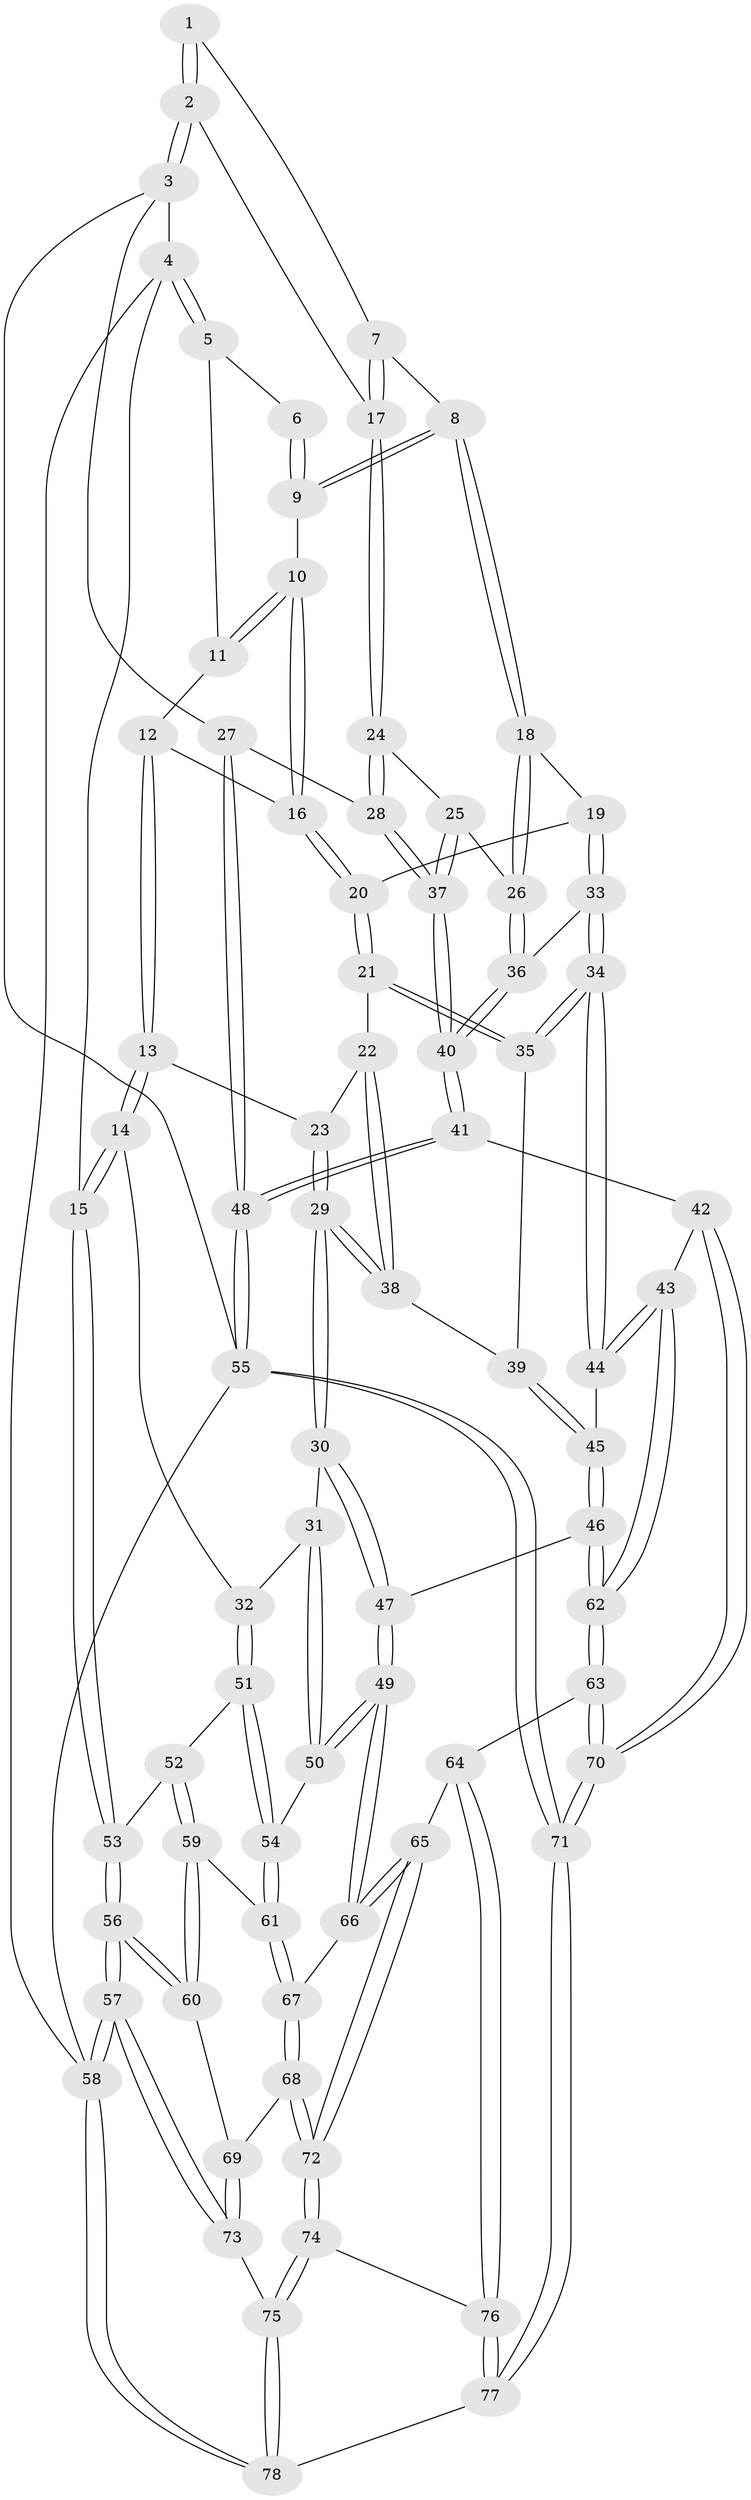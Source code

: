 // coarse degree distribution, {3: 0.5128205128205128, 4: 0.28205128205128205, 2: 0.1282051282051282, 6: 0.02564102564102564, 5: 0.05128205128205128}
// Generated by graph-tools (version 1.1) at 2025/54/03/04/25 22:54:47]
// undirected, 78 vertices, 192 edges
graph export_dot {
  node [color=gray90,style=filled];
  1 [pos="+0.7895563968474978+0"];
  2 [pos="+1+0"];
  3 [pos="+1+0"];
  4 [pos="+0+0"];
  5 [pos="+0.33039338304945853+0"];
  6 [pos="+0.5751369478052482+0"];
  7 [pos="+0.740807483248022+0.04778341649500043"];
  8 [pos="+0.6711433885739769+0.10535275738243109"];
  9 [pos="+0.5738448655360656+0.03671709776582523"];
  10 [pos="+0.5409899731878163+0.07172445472312472"];
  11 [pos="+0.3987848739532432+0"];
  12 [pos="+0.40657888291733035+0.04969648605961968"];
  13 [pos="+0.37872317848760206+0.13803238022240163"];
  14 [pos="+0.2263506268205622+0.14880675309000838"];
  15 [pos="+0+0"];
  16 [pos="+0.5232676491545752+0.1004553439046928"];
  17 [pos="+0.8234185385698612+0.12386329387172586"];
  18 [pos="+0.6700042270625505+0.11945898798703977"];
  19 [pos="+0.6150217831515087+0.18361739206977057"];
  20 [pos="+0.5154278341592732+0.15571538978158486"];
  21 [pos="+0.4796357977337204+0.1871371701643643"];
  22 [pos="+0.46974540464884756+0.18763797950994351"];
  23 [pos="+0.38837218979366106+0.14655823090928696"];
  24 [pos="+0.8333683305727871+0.15274949737048113"];
  25 [pos="+0.7895024775997111+0.19363417090913324"];
  26 [pos="+0.7561670609385949+0.20813085160201178"];
  27 [pos="+1+0"];
  28 [pos="+0.9200901220153849+0.17598243746623776"];
  29 [pos="+0.34431542605767906+0.3234443886837109"];
  30 [pos="+0.3441852972916518+0.32350160757634555"];
  31 [pos="+0.33593226330251114+0.3239801712371504"];
  32 [pos="+0.3286352075028113+0.3236959682041196"];
  33 [pos="+0.6401549858656947+0.2899363908481847"];
  34 [pos="+0.5963946501451517+0.3462106352847659"];
  35 [pos="+0.5462132433583021+0.31976564726923806"];
  36 [pos="+0.7231978981066076+0.26778533515248615"];
  37 [pos="+0.907305058593119+0.38369432738102904"];
  38 [pos="+0.37969164622377627+0.31522250193613904"];
  39 [pos="+0.4464446869280557+0.3343859958413004"];
  40 [pos="+0.9145000587482582+0.45747671183616195"];
  41 [pos="+0.9199358376537018+0.47154268365957075"];
  42 [pos="+0.8956761542801349+0.4810616057426912"];
  43 [pos="+0.6558643197169529+0.4855026213065978"];
  44 [pos="+0.6118230640482952+0.450451819768447"];
  45 [pos="+0.46493044593722915+0.49672244378182245"];
  46 [pos="+0.4531332283973218+0.5036335545861489"];
  47 [pos="+0.45077496818897417+0.5047746842726215"];
  48 [pos="+1+0.5357745844212944"];
  49 [pos="+0.40572992722724194+0.5496414229999244"];
  50 [pos="+0.369035022385783+0.5378730996179649"];
  51 [pos="+0.29481550245917615+0.3516551545909066"];
  52 [pos="+0.14213044577696698+0.41375490175068325"];
  53 [pos="+0+0.17711863394438637"];
  54 [pos="+0.33513543440318283+0.530560038230568"];
  55 [pos="+1+1"];
  56 [pos="+0+0.6576331634093764"];
  57 [pos="+0+1"];
  58 [pos="+0+1"];
  59 [pos="+0.17816971845735333+0.5415370898378448"];
  60 [pos="+0.13782735933251966+0.5989390688429307"];
  61 [pos="+0.18518741823995027+0.5427034852257305"];
  62 [pos="+0.6170881220647341+0.6762459591149762"];
  63 [pos="+0.6112092308787948+0.7222036261094179"];
  64 [pos="+0.5832726591403496+0.7291776608448255"];
  65 [pos="+0.4604071029176115+0.7165718247570296"];
  66 [pos="+0.41254132875063815+0.6015434341900415"];
  67 [pos="+0.28960167181158886+0.6605829494807431"];
  68 [pos="+0.28057042029373075+0.7492648790088072"];
  69 [pos="+0.16100242673539708+0.7062712787694998"];
  70 [pos="+0.7211427956199192+0.7778577336277624"];
  71 [pos="+1+1"];
  72 [pos="+0.3517253777203591+0.8230668735042906"];
  73 [pos="+0.09786598065163099+0.8111137466196795"];
  74 [pos="+0.33836670912614614+0.8906336199097963"];
  75 [pos="+0.31347255471159874+0.9275804789907126"];
  76 [pos="+0.5323606640250494+0.9209684005728415"];
  77 [pos="+0.7332921978491213+1"];
  78 [pos="+0.2639167316736287+1"];
  1 -- 2;
  1 -- 2;
  1 -- 7;
  2 -- 3;
  2 -- 3;
  2 -- 17;
  3 -- 4;
  3 -- 27;
  3 -- 55;
  4 -- 5;
  4 -- 5;
  4 -- 15;
  4 -- 58;
  5 -- 6;
  5 -- 11;
  6 -- 9;
  6 -- 9;
  7 -- 8;
  7 -- 17;
  7 -- 17;
  8 -- 9;
  8 -- 9;
  8 -- 18;
  8 -- 18;
  9 -- 10;
  10 -- 11;
  10 -- 11;
  10 -- 16;
  10 -- 16;
  11 -- 12;
  12 -- 13;
  12 -- 13;
  12 -- 16;
  13 -- 14;
  13 -- 14;
  13 -- 23;
  14 -- 15;
  14 -- 15;
  14 -- 32;
  15 -- 53;
  15 -- 53;
  16 -- 20;
  16 -- 20;
  17 -- 24;
  17 -- 24;
  18 -- 19;
  18 -- 26;
  18 -- 26;
  19 -- 20;
  19 -- 33;
  19 -- 33;
  20 -- 21;
  20 -- 21;
  21 -- 22;
  21 -- 35;
  21 -- 35;
  22 -- 23;
  22 -- 38;
  22 -- 38;
  23 -- 29;
  23 -- 29;
  24 -- 25;
  24 -- 28;
  24 -- 28;
  25 -- 26;
  25 -- 37;
  25 -- 37;
  26 -- 36;
  26 -- 36;
  27 -- 28;
  27 -- 48;
  27 -- 48;
  28 -- 37;
  28 -- 37;
  29 -- 30;
  29 -- 30;
  29 -- 38;
  29 -- 38;
  30 -- 31;
  30 -- 47;
  30 -- 47;
  31 -- 32;
  31 -- 50;
  31 -- 50;
  32 -- 51;
  32 -- 51;
  33 -- 34;
  33 -- 34;
  33 -- 36;
  34 -- 35;
  34 -- 35;
  34 -- 44;
  34 -- 44;
  35 -- 39;
  36 -- 40;
  36 -- 40;
  37 -- 40;
  37 -- 40;
  38 -- 39;
  39 -- 45;
  39 -- 45;
  40 -- 41;
  40 -- 41;
  41 -- 42;
  41 -- 48;
  41 -- 48;
  42 -- 43;
  42 -- 70;
  42 -- 70;
  43 -- 44;
  43 -- 44;
  43 -- 62;
  43 -- 62;
  44 -- 45;
  45 -- 46;
  45 -- 46;
  46 -- 47;
  46 -- 62;
  46 -- 62;
  47 -- 49;
  47 -- 49;
  48 -- 55;
  48 -- 55;
  49 -- 50;
  49 -- 50;
  49 -- 66;
  49 -- 66;
  50 -- 54;
  51 -- 52;
  51 -- 54;
  51 -- 54;
  52 -- 53;
  52 -- 59;
  52 -- 59;
  53 -- 56;
  53 -- 56;
  54 -- 61;
  54 -- 61;
  55 -- 71;
  55 -- 71;
  55 -- 58;
  56 -- 57;
  56 -- 57;
  56 -- 60;
  56 -- 60;
  57 -- 58;
  57 -- 58;
  57 -- 73;
  57 -- 73;
  58 -- 78;
  58 -- 78;
  59 -- 60;
  59 -- 60;
  59 -- 61;
  60 -- 69;
  61 -- 67;
  61 -- 67;
  62 -- 63;
  62 -- 63;
  63 -- 64;
  63 -- 70;
  63 -- 70;
  64 -- 65;
  64 -- 76;
  64 -- 76;
  65 -- 66;
  65 -- 66;
  65 -- 72;
  65 -- 72;
  66 -- 67;
  67 -- 68;
  67 -- 68;
  68 -- 69;
  68 -- 72;
  68 -- 72;
  69 -- 73;
  69 -- 73;
  70 -- 71;
  70 -- 71;
  71 -- 77;
  71 -- 77;
  72 -- 74;
  72 -- 74;
  73 -- 75;
  74 -- 75;
  74 -- 75;
  74 -- 76;
  75 -- 78;
  75 -- 78;
  76 -- 77;
  76 -- 77;
  77 -- 78;
}
